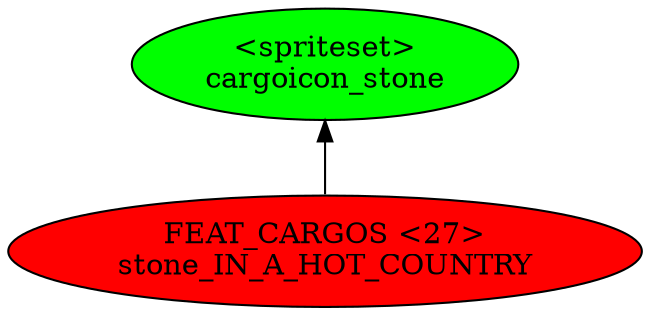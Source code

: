 digraph {
rankdir="BT"
cargoicon_stone [fillcolor=green style="filled" label="<spriteset>\ncargoicon_stone"]
stone_IN_A_HOT_COUNTRY [fillcolor=red style="filled" label="FEAT_CARGOS <27>\nstone_IN_A_HOT_COUNTRY"]
stone_IN_A_HOT_COUNTRY->cargoicon_stone
}
